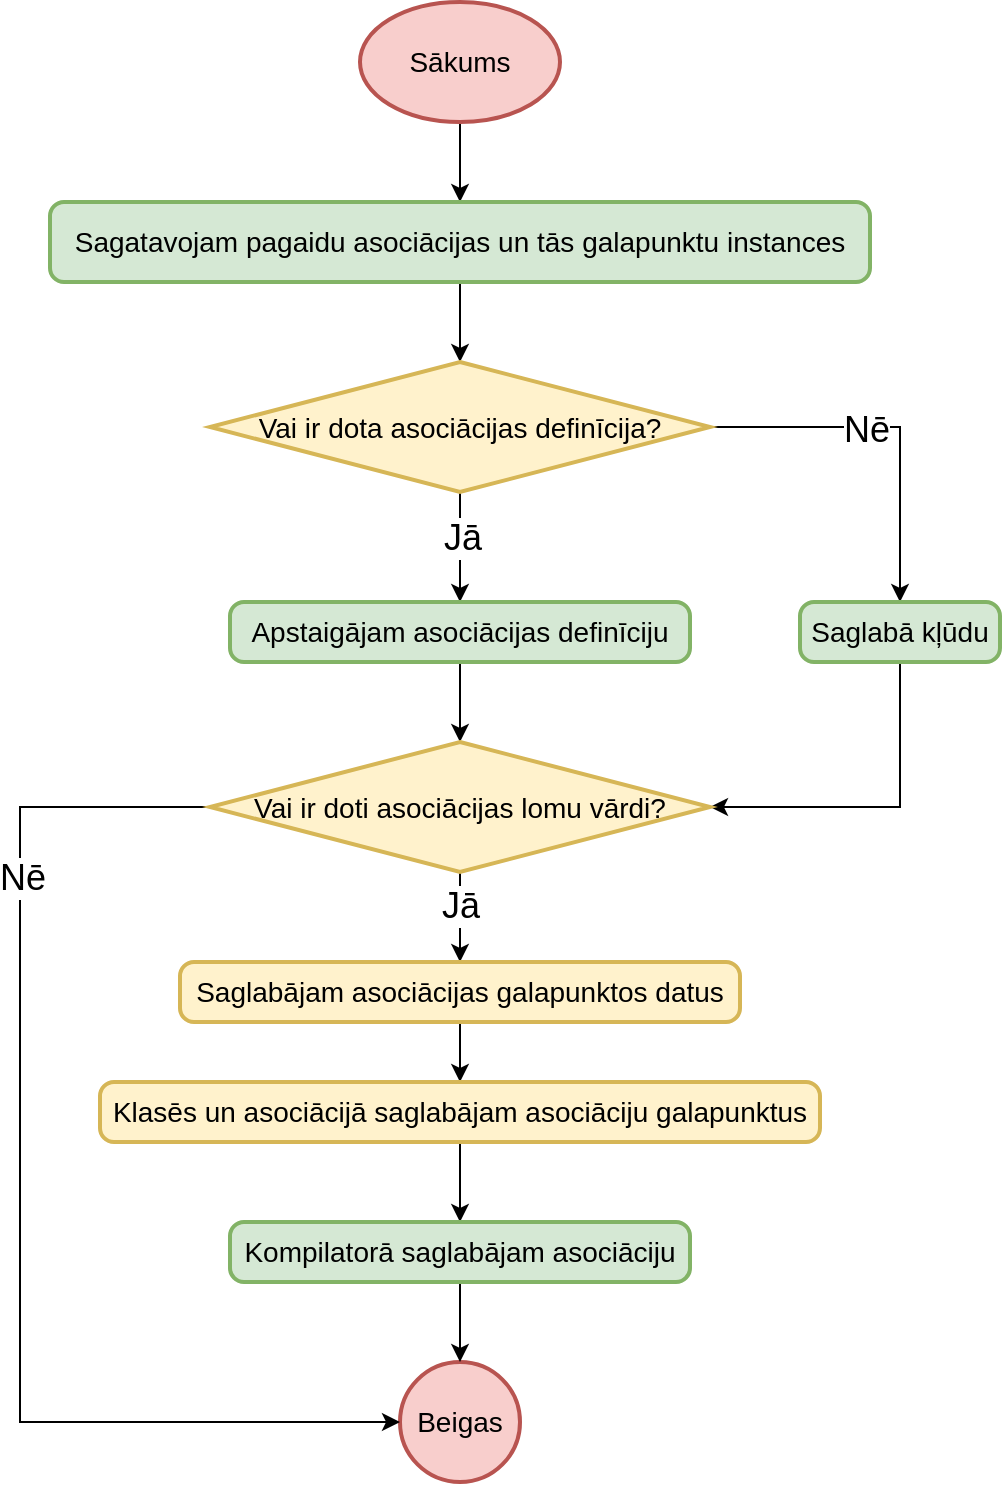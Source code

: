 <mxfile version="15.8.7" type="device" pages="5"><diagram id="T3AM92DZp9Nx9xLzcbVp" name="Kompilēt asociāciju"><mxGraphModel dx="-1878" dy="865" grid="1" gridSize="10" guides="1" tooltips="1" connect="1" arrows="1" fold="1" page="1" pageScale="1" pageWidth="1100" pageHeight="850" math="0" shadow="0"><root><mxCell id="jJ4S8eRLgExZ-MhqU4rL-0"/><mxCell id="jJ4S8eRLgExZ-MhqU4rL-1" parent="jJ4S8eRLgExZ-MhqU4rL-0"/><mxCell id="gx3OacqQjCRSN9YlOjex-6" value="Beigas" style="strokeWidth=2;html=1;shape=mxgraph.flowchart.start_2;whiteSpace=wrap;fontSize=14;fillColor=#f8cecc;strokeColor=#b85450;" parent="jJ4S8eRLgExZ-MhqU4rL-1" vertex="1"><mxGeometry x="3690" y="710" width="60" height="60" as="geometry"/></mxCell><mxCell id="SGuE1AeGLAa7vTvAiI6H-2" style="edgeStyle=orthogonalEdgeStyle;rounded=0;orthogonalLoop=1;jettySize=auto;html=1;entryX=0.5;entryY=0;entryDx=0;entryDy=0;" edge="1" parent="jJ4S8eRLgExZ-MhqU4rL-1" source="SGuE1AeGLAa7vTvAiI6H-0" target="SGuE1AeGLAa7vTvAiI6H-1"><mxGeometry relative="1" as="geometry"/></mxCell><mxCell id="SGuE1AeGLAa7vTvAiI6H-0" value="Sākums" style="strokeWidth=2;html=1;shape=mxgraph.flowchart.start_1;whiteSpace=wrap;fontSize=14;fillColor=#f8cecc;strokeColor=#b85450;" vertex="1" parent="jJ4S8eRLgExZ-MhqU4rL-1"><mxGeometry x="3670" y="30" width="100" height="60" as="geometry"/></mxCell><mxCell id="o8ChSsTLJ4DN06pvcU9C-1" style="edgeStyle=orthogonalEdgeStyle;rounded=0;orthogonalLoop=1;jettySize=auto;html=1;" edge="1" parent="jJ4S8eRLgExZ-MhqU4rL-1" source="SGuE1AeGLAa7vTvAiI6H-1" target="o8ChSsTLJ4DN06pvcU9C-0"><mxGeometry relative="1" as="geometry"/></mxCell><mxCell id="SGuE1AeGLAa7vTvAiI6H-1" value="Sagatavojam pagaidu asociācijas un tās galapunktu instances" style="rounded=1;whiteSpace=wrap;html=1;absoluteArcSize=1;arcSize=14;strokeWidth=2;fontSize=14;fillColor=#d5e8d4;strokeColor=#82b366;" vertex="1" parent="jJ4S8eRLgExZ-MhqU4rL-1"><mxGeometry x="3515" y="130" width="410" height="40" as="geometry"/></mxCell><mxCell id="o8ChSsTLJ4DN06pvcU9C-3" style="edgeStyle=orthogonalEdgeStyle;rounded=0;orthogonalLoop=1;jettySize=auto;html=1;entryX=0.5;entryY=0;entryDx=0;entryDy=0;" edge="1" parent="jJ4S8eRLgExZ-MhqU4rL-1" source="o8ChSsTLJ4DN06pvcU9C-0" target="o8ChSsTLJ4DN06pvcU9C-2"><mxGeometry relative="1" as="geometry"/></mxCell><mxCell id="o8ChSsTLJ4DN06pvcU9C-4" value="&lt;font style=&quot;font-size: 18px&quot;&gt;Jā&lt;/font&gt;" style="edgeLabel;html=1;align=center;verticalAlign=middle;resizable=0;points=[];" vertex="1" connectable="0" parent="o8ChSsTLJ4DN06pvcU9C-3"><mxGeometry x="-0.156" y="1" relative="1" as="geometry"><mxPoint as="offset"/></mxGeometry></mxCell><mxCell id="o8ChSsTLJ4DN06pvcU9C-6" style="edgeStyle=orthogonalEdgeStyle;rounded=0;orthogonalLoop=1;jettySize=auto;html=1;entryX=0.5;entryY=0;entryDx=0;entryDy=0;fontSize=18;" edge="1" parent="jJ4S8eRLgExZ-MhqU4rL-1" source="o8ChSsTLJ4DN06pvcU9C-0" target="o8ChSsTLJ4DN06pvcU9C-5"><mxGeometry relative="1" as="geometry"/></mxCell><mxCell id="o8ChSsTLJ4DN06pvcU9C-7" value="Nē" style="edgeLabel;html=1;align=center;verticalAlign=middle;resizable=0;points=[];fontSize=18;" vertex="1" connectable="0" parent="o8ChSsTLJ4DN06pvcU9C-6"><mxGeometry x="-0.151" y="-1" relative="1" as="geometry"><mxPoint as="offset"/></mxGeometry></mxCell><mxCell id="o8ChSsTLJ4DN06pvcU9C-0" value="Vai ir dota asociācijas definīcija?" style="strokeWidth=2;html=1;shape=mxgraph.flowchart.decision;whiteSpace=wrap;fontSize=14;fillColor=#fff2cc;strokeColor=#d6b656;" vertex="1" parent="jJ4S8eRLgExZ-MhqU4rL-1"><mxGeometry x="3595" y="210" width="250" height="65" as="geometry"/></mxCell><mxCell id="o8ChSsTLJ4DN06pvcU9C-9" style="edgeStyle=orthogonalEdgeStyle;rounded=0;orthogonalLoop=1;jettySize=auto;html=1;fontSize=18;" edge="1" parent="jJ4S8eRLgExZ-MhqU4rL-1" source="o8ChSsTLJ4DN06pvcU9C-2" target="o8ChSsTLJ4DN06pvcU9C-8"><mxGeometry relative="1" as="geometry"/></mxCell><mxCell id="o8ChSsTLJ4DN06pvcU9C-2" value="Apstaigājam asociācijas definīciju" style="rounded=1;whiteSpace=wrap;html=1;absoluteArcSize=1;arcSize=14;strokeWidth=2;fontSize=14;fillColor=#d5e8d4;strokeColor=#82b366;" vertex="1" parent="jJ4S8eRLgExZ-MhqU4rL-1"><mxGeometry x="3605" y="330" width="230" height="30" as="geometry"/></mxCell><mxCell id="o8ChSsTLJ4DN06pvcU9C-10" style="edgeStyle=orthogonalEdgeStyle;rounded=0;orthogonalLoop=1;jettySize=auto;html=1;entryX=1;entryY=0.5;entryDx=0;entryDy=0;entryPerimeter=0;fontSize=18;exitX=0.5;exitY=1;exitDx=0;exitDy=0;" edge="1" parent="jJ4S8eRLgExZ-MhqU4rL-1" source="o8ChSsTLJ4DN06pvcU9C-5" target="o8ChSsTLJ4DN06pvcU9C-8"><mxGeometry relative="1" as="geometry"/></mxCell><mxCell id="o8ChSsTLJ4DN06pvcU9C-5" value="Saglabā kļūdu" style="rounded=1;whiteSpace=wrap;html=1;absoluteArcSize=1;arcSize=14;strokeWidth=2;fontSize=14;fillColor=#d5e8d4;strokeColor=#82b366;" vertex="1" parent="jJ4S8eRLgExZ-MhqU4rL-1"><mxGeometry x="3890" y="330" width="100" height="30" as="geometry"/></mxCell><mxCell id="o8ChSsTLJ4DN06pvcU9C-12" style="edgeStyle=orthogonalEdgeStyle;rounded=0;orthogonalLoop=1;jettySize=auto;html=1;fontSize=18;entryX=0.5;entryY=0;entryDx=0;entryDy=0;" edge="1" parent="jJ4S8eRLgExZ-MhqU4rL-1" source="o8ChSsTLJ4DN06pvcU9C-8" target="o8ChSsTLJ4DN06pvcU9C-11"><mxGeometry relative="1" as="geometry"><mxPoint x="3720" y="520" as="targetPoint"/></mxGeometry></mxCell><mxCell id="o8ChSsTLJ4DN06pvcU9C-17" value="Jā" style="edgeLabel;html=1;align=center;verticalAlign=middle;resizable=0;points=[];fontSize=18;" vertex="1" connectable="0" parent="o8ChSsTLJ4DN06pvcU9C-12"><mxGeometry x="-0.247" relative="1" as="geometry"><mxPoint as="offset"/></mxGeometry></mxCell><mxCell id="o8ChSsTLJ4DN06pvcU9C-21" style="edgeStyle=orthogonalEdgeStyle;rounded=0;orthogonalLoop=1;jettySize=auto;html=1;entryX=0;entryY=0.5;entryDx=0;entryDy=0;entryPerimeter=0;fontSize=18;" edge="1" parent="jJ4S8eRLgExZ-MhqU4rL-1" source="o8ChSsTLJ4DN06pvcU9C-8" target="gx3OacqQjCRSN9YlOjex-6"><mxGeometry relative="1" as="geometry"><Array as="points"><mxPoint x="3500" y="433"/><mxPoint x="3500" y="740"/></Array></mxGeometry></mxCell><mxCell id="o8ChSsTLJ4DN06pvcU9C-22" value="Nē" style="edgeLabel;html=1;align=center;verticalAlign=middle;resizable=0;points=[];fontSize=18;" vertex="1" connectable="0" parent="o8ChSsTLJ4DN06pvcU9C-21"><mxGeometry x="-0.563" y="1" relative="1" as="geometry"><mxPoint y="1" as="offset"/></mxGeometry></mxCell><mxCell id="o8ChSsTLJ4DN06pvcU9C-8" value="Vai ir doti asociācijas lomu vārdi?" style="strokeWidth=2;html=1;shape=mxgraph.flowchart.decision;whiteSpace=wrap;fontSize=14;fillColor=#fff2cc;strokeColor=#d6b656;" vertex="1" parent="jJ4S8eRLgExZ-MhqU4rL-1"><mxGeometry x="3595" y="400" width="250" height="65" as="geometry"/></mxCell><mxCell id="o8ChSsTLJ4DN06pvcU9C-16" style="edgeStyle=orthogonalEdgeStyle;rounded=0;orthogonalLoop=1;jettySize=auto;html=1;fontSize=18;" edge="1" parent="jJ4S8eRLgExZ-MhqU4rL-1" source="o8ChSsTLJ4DN06pvcU9C-11" target="o8ChSsTLJ4DN06pvcU9C-13"><mxGeometry relative="1" as="geometry"/></mxCell><mxCell id="o8ChSsTLJ4DN06pvcU9C-11" value="Saglabājam asociācijas galapunktos datus" style="rounded=1;whiteSpace=wrap;html=1;absoluteArcSize=1;arcSize=14;strokeWidth=2;fontSize=14;fillColor=#fff2cc;strokeColor=#d6b656;" vertex="1" parent="jJ4S8eRLgExZ-MhqU4rL-1"><mxGeometry x="3580" y="510" width="280" height="30" as="geometry"/></mxCell><mxCell id="o8ChSsTLJ4DN06pvcU9C-19" style="edgeStyle=orthogonalEdgeStyle;rounded=0;orthogonalLoop=1;jettySize=auto;html=1;entryX=0.5;entryY=0;entryDx=0;entryDy=0;fontSize=18;" edge="1" parent="jJ4S8eRLgExZ-MhqU4rL-1" source="o8ChSsTLJ4DN06pvcU9C-13" target="o8ChSsTLJ4DN06pvcU9C-18"><mxGeometry relative="1" as="geometry"/></mxCell><mxCell id="o8ChSsTLJ4DN06pvcU9C-13" value="Klasēs un asociācijā saglabājam asociāciju galapunktus" style="rounded=1;whiteSpace=wrap;html=1;absoluteArcSize=1;arcSize=14;strokeWidth=2;fontSize=14;fillColor=#fff2cc;strokeColor=#d6b656;" vertex="1" parent="jJ4S8eRLgExZ-MhqU4rL-1"><mxGeometry x="3540" y="570" width="360" height="30" as="geometry"/></mxCell><mxCell id="o8ChSsTLJ4DN06pvcU9C-20" style="edgeStyle=orthogonalEdgeStyle;rounded=0;orthogonalLoop=1;jettySize=auto;html=1;fontSize=18;" edge="1" parent="jJ4S8eRLgExZ-MhqU4rL-1" source="o8ChSsTLJ4DN06pvcU9C-18" target="gx3OacqQjCRSN9YlOjex-6"><mxGeometry relative="1" as="geometry"/></mxCell><mxCell id="o8ChSsTLJ4DN06pvcU9C-18" value="Kompilatorā saglabājam asociāciju" style="rounded=1;whiteSpace=wrap;html=1;absoluteArcSize=1;arcSize=14;strokeWidth=2;fontSize=14;fillColor=#d5e8d4;strokeColor=#82b366;" vertex="1" parent="jJ4S8eRLgExZ-MhqU4rL-1"><mxGeometry x="3605" y="640" width="230" height="30" as="geometry"/></mxCell></root></mxGraphModel></diagram><diagram id="njW5O7dGDz3l3ew6Q2FW" name="Kompilēt asociācijas definīciju"><mxGraphModel dx="-1878" dy="865" grid="1" gridSize="10" guides="1" tooltips="1" connect="1" arrows="1" fold="1" page="1" pageScale="1" pageWidth="1100" pageHeight="850" math="0" shadow="0"><root><mxCell id="LCpSRmkgqCaX4yIM7jmt-0"/><mxCell id="LCpSRmkgqCaX4yIM7jmt-1" parent="LCpSRmkgqCaX4yIM7jmt-0"/><mxCell id="CMXXqmUKUQSstfFm5k6k-0" style="edgeStyle=orthogonalEdgeStyle;rounded=0;orthogonalLoop=1;jettySize=auto;html=1;" parent="LCpSRmkgqCaX4yIM7jmt-1" source="CMXXqmUKUQSstfFm5k6k-1" target="tto5eaXnv5NY1pT9whWX-0" edge="1"><mxGeometry relative="1" as="geometry"><mxPoint x="3475.01" y="114.5" as="targetPoint"/></mxGeometry></mxCell><mxCell id="CMXXqmUKUQSstfFm5k6k-1" value="Sākums" style="strokeWidth=2;html=1;shape=mxgraph.flowchart.start_1;whiteSpace=wrap;fontSize=14;fillColor=#f8cecc;strokeColor=#b85450;" parent="LCpSRmkgqCaX4yIM7jmt-1" vertex="1"><mxGeometry x="3425.62" y="24.5" width="100" height="60" as="geometry"/></mxCell><mxCell id="4nEmJREo8lpSp2tlLhdD-1" style="edgeStyle=orthogonalEdgeStyle;rounded=0;orthogonalLoop=1;jettySize=auto;html=1;fontSize=18;" parent="LCpSRmkgqCaX4yIM7jmt-1" source="4nEmJREo8lpSp2tlLhdD-4" target="4nEmJREo8lpSp2tlLhdD-6" edge="1"><mxGeometry relative="1" as="geometry"><mxPoint x="3475.01" y="304.5" as="targetPoint"/></mxGeometry></mxCell><mxCell id="4nEmJREo8lpSp2tlLhdD-2" style="edgeStyle=orthogonalEdgeStyle;rounded=0;orthogonalLoop=1;jettySize=auto;html=1;fontSize=18;" parent="LCpSRmkgqCaX4yIM7jmt-1" source="4nEmJREo8lpSp2tlLhdD-4" target="4nEmJREo8lpSp2tlLhdD-9" edge="1"><mxGeometry relative="1" as="geometry"><Array as="points"><mxPoint x="3664" y="217"/></Array></mxGeometry></mxCell><mxCell id="4nEmJREo8lpSp2tlLhdD-3" value="Nē" style="edgeLabel;html=1;align=center;verticalAlign=middle;resizable=0;points=[];fontSize=18;" parent="4nEmJREo8lpSp2tlLhdD-2" vertex="1" connectable="0"><mxGeometry x="-0.026" y="-1" relative="1" as="geometry"><mxPoint as="offset"/></mxGeometry></mxCell><mxCell id="4nEmJREo8lpSp2tlLhdD-4" value="Vai ir definēta kompozīcijas esamība?" style="strokeWidth=2;html=1;shape=mxgraph.flowchart.decision;whiteSpace=wrap;fontSize=14;fillColor=#fff2cc;strokeColor=#d6b656;" parent="LCpSRmkgqCaX4yIM7jmt-1" vertex="1"><mxGeometry x="3350" y="184.5" width="250" height="65" as="geometry"/></mxCell><mxCell id="4nEmJREo8lpSp2tlLhdD-5" style="edgeStyle=orthogonalEdgeStyle;rounded=0;orthogonalLoop=1;jettySize=auto;html=1;entryX=0.5;entryY=0;entryDx=0;entryDy=0;fontSize=18;" parent="LCpSRmkgqCaX4yIM7jmt-1" source="4nEmJREo8lpSp2tlLhdD-6" target="tto5eaXnv5NY1pT9whWX-2" edge="1"><mxGeometry relative="1" as="geometry"><Array as="points"/><mxPoint x="3474.49" y="367.5" as="targetPoint"/></mxGeometry></mxCell><mxCell id="4nEmJREo8lpSp2tlLhdD-6" value="Fiksē kompozīcijas esamību" style="rounded=1;whiteSpace=wrap;html=1;absoluteArcSize=1;arcSize=14;strokeWidth=2;fontSize=14;fillColor=#d5e8d4;strokeColor=#82b366;" parent="LCpSRmkgqCaX4yIM7jmt-1" vertex="1"><mxGeometry x="3384.63" y="294.5" width="179.73" height="30" as="geometry"/></mxCell><mxCell id="4nEmJREo8lpSp2tlLhdD-7" value="Jā" style="edgeLabel;html=1;align=center;verticalAlign=middle;resizable=0;points=[];fontSize=18;" parent="LCpSRmkgqCaX4yIM7jmt-1" vertex="1" connectable="0"><mxGeometry x="3475.005" y="268.496" as="geometry"/></mxCell><mxCell id="4nEmJREo8lpSp2tlLhdD-8" style="edgeStyle=orthogonalEdgeStyle;rounded=0;orthogonalLoop=1;jettySize=auto;html=1;fontSize=18;entryX=0.5;entryY=0;entryDx=0;entryDy=0;exitX=0.5;exitY=1;exitDx=0;exitDy=0;" parent="LCpSRmkgqCaX4yIM7jmt-1" source="4nEmJREo8lpSp2tlLhdD-9" target="tto5eaXnv5NY1pT9whWX-2" edge="1"><mxGeometry relative="1" as="geometry"><mxPoint x="3474.49" y="367.5" as="targetPoint"/><mxPoint x="3741.5" y="314.5" as="sourcePoint"/><Array as="points"><mxPoint x="3664" y="345"/><mxPoint x="3474" y="345"/></Array></mxGeometry></mxCell><mxCell id="4nEmJREo8lpSp2tlLhdD-9" value="Saglabā kļūdu" style="rounded=1;whiteSpace=wrap;html=1;absoluteArcSize=1;arcSize=14;strokeWidth=2;fontSize=14;fillColor=#d5e8d4;strokeColor=#82b366;" parent="LCpSRmkgqCaX4yIM7jmt-1" vertex="1"><mxGeometry x="3584.12" y="257.5" width="159.74" height="30" as="geometry"/></mxCell><mxCell id="oMA_z2kdHx1OLmDIDAmN-5" style="edgeStyle=orthogonalEdgeStyle;rounded=0;orthogonalLoop=1;jettySize=auto;html=1;entryX=0.5;entryY=0;entryDx=0;entryDy=0;entryPerimeter=0;exitX=0.5;exitY=1;exitDx=0;exitDy=0;" parent="LCpSRmkgqCaX4yIM7jmt-1" source="tto5eaXnv5NY1pT9whWX-0" target="4nEmJREo8lpSp2tlLhdD-4" edge="1"><mxGeometry relative="1" as="geometry"><mxPoint x="3474.5" y="164.5" as="sourcePoint"/></mxGeometry></mxCell><mxCell id="tto5eaXnv5NY1pT9whWX-0" value="Pārbauda asociācijas avotu" style="rounded=1;whiteSpace=wrap;html=1;absoluteArcSize=1;arcSize=14;strokeWidth=2;fontSize=14;fillColor=#bac8d3;strokeColor=#23445d;" vertex="1" parent="LCpSRmkgqCaX4yIM7jmt-1"><mxGeometry x="3373.25" y="124.5" width="204.74" height="30" as="geometry"/></mxCell><mxCell id="tto5eaXnv5NY1pT9whWX-8" style="edgeStyle=orthogonalEdgeStyle;rounded=0;orthogonalLoop=1;jettySize=auto;html=1;entryX=0.5;entryY=0;entryDx=0;entryDy=0;fontSize=18;" edge="1" parent="LCpSRmkgqCaX4yIM7jmt-1" source="tto5eaXnv5NY1pT9whWX-2" target="tto5eaXnv5NY1pT9whWX-4"><mxGeometry relative="1" as="geometry"/></mxCell><mxCell id="tto5eaXnv5NY1pT9whWX-2" value="Pārbauda asociācijas mērķi" style="rounded=1;whiteSpace=wrap;html=1;absoluteArcSize=1;arcSize=14;strokeWidth=2;fontSize=14;fillColor=#bac8d3;strokeColor=#23445d;" vertex="1" parent="LCpSRmkgqCaX4yIM7jmt-1"><mxGeometry x="3372.03" y="374.5" width="204.74" height="30" as="geometry"/></mxCell><mxCell id="tto5eaXnv5NY1pT9whWX-3" style="edgeStyle=orthogonalEdgeStyle;rounded=0;orthogonalLoop=1;jettySize=auto;html=1;entryX=0.5;entryY=0;entryDx=0;entryDy=0;" edge="1" parent="LCpSRmkgqCaX4yIM7jmt-1" source="tto5eaXnv5NY1pT9whWX-4" target="tto5eaXnv5NY1pT9whWX-6"><mxGeometry relative="1" as="geometry"><mxPoint x="3474.12" y="507.5" as="targetPoint"/></mxGeometry></mxCell><mxCell id="tto5eaXnv5NY1pT9whWX-4" value="Apstaigājam asociācijas klases" style="rounded=1;whiteSpace=wrap;html=1;absoluteArcSize=1;arcSize=14;strokeWidth=2;fontSize=14;fillColor=#d5e8d4;strokeColor=#82b366;" vertex="1" parent="LCpSRmkgqCaX4yIM7jmt-1"><mxGeometry x="3364.12" y="437.5" width="220" height="30" as="geometry"/></mxCell><mxCell id="tto5eaXnv5NY1pT9whWX-5" style="edgeStyle=orthogonalEdgeStyle;rounded=0;orthogonalLoop=1;jettySize=auto;html=1;fontSize=18;entryX=0.5;entryY=0;entryDx=0;entryDy=0;entryPerimeter=0;" edge="1" parent="LCpSRmkgqCaX4yIM7jmt-1" source="tto5eaXnv5NY1pT9whWX-6" target="tto5eaXnv5NY1pT9whWX-7"><mxGeometry relative="1" as="geometry"><mxPoint x="3474.12" y="570.5" as="targetPoint"/></mxGeometry></mxCell><mxCell id="tto5eaXnv5NY1pT9whWX-6" value="Apstaigājam asociācijas lomu vārdus" style="rounded=1;whiteSpace=wrap;html=1;absoluteArcSize=1;arcSize=14;strokeWidth=2;fontSize=14;fillColor=#d5e8d4;strokeColor=#82b366;" vertex="1" parent="LCpSRmkgqCaX4yIM7jmt-1"><mxGeometry x="3353.62" y="500.5" width="240" height="30" as="geometry"/></mxCell><mxCell id="tto5eaXnv5NY1pT9whWX-7" value="Beigas" style="strokeWidth=2;html=1;shape=mxgraph.flowchart.start_2;whiteSpace=wrap;fontSize=14;fillColor=#f8cecc;strokeColor=#b85450;" vertex="1" parent="LCpSRmkgqCaX4yIM7jmt-1"><mxGeometry x="3443.73" y="561.5" width="60" height="60" as="geometry"/></mxCell><mxCell id="l4SHgOObc8xuh8ncXCD0-0" style="edgeStyle=orthogonalEdgeStyle;rounded=0;orthogonalLoop=1;jettySize=auto;html=1;fontSize=18;" edge="1" parent="LCpSRmkgqCaX4yIM7jmt-1" source="l4SHgOObc8xuh8ncXCD0-4" target="l4SHgOObc8xuh8ncXCD0-10"><mxGeometry relative="1" as="geometry"><mxPoint x="3935.49" y="220" as="targetPoint"/></mxGeometry></mxCell><mxCell id="l4SHgOObc8xuh8ncXCD0-1" value="Jā" style="edgeLabel;html=1;align=center;verticalAlign=middle;resizable=0;points=[];fontSize=18;" vertex="1" connectable="0" parent="l4SHgOObc8xuh8ncXCD0-0"><mxGeometry x="0.244" y="1" relative="1" as="geometry"><mxPoint x="-1" y="-9" as="offset"/></mxGeometry></mxCell><mxCell id="l4SHgOObc8xuh8ncXCD0-2" style="edgeStyle=orthogonalEdgeStyle;rounded=0;orthogonalLoop=1;jettySize=auto;html=1;fontSize=18;exitX=1;exitY=0.5;exitDx=0;exitDy=0;exitPerimeter=0;" edge="1" parent="LCpSRmkgqCaX4yIM7jmt-1" source="l4SHgOObc8xuh8ncXCD0-4" target="l4SHgOObc8xuh8ncXCD0-6"><mxGeometry relative="1" as="geometry"/></mxCell><mxCell id="l4SHgOObc8xuh8ncXCD0-3" value="Nē" style="edgeLabel;html=1;align=center;verticalAlign=middle;resizable=0;points=[];fontSize=18;" vertex="1" connectable="0" parent="l4SHgOObc8xuh8ncXCD0-2"><mxGeometry x="-0.229" relative="1" as="geometry"><mxPoint as="offset"/></mxGeometry></mxCell><mxCell id="l4SHgOObc8xuh8ncXCD0-4" value="Vai ir definēts galapunkts?" style="strokeWidth=2;html=1;shape=mxgraph.flowchart.decision;whiteSpace=wrap;fontSize=14;fillColor=#fff2cc;strokeColor=#d6b656;" vertex="1" parent="LCpSRmkgqCaX4yIM7jmt-1"><mxGeometry x="3810" y="120" width="250" height="65" as="geometry"/></mxCell><mxCell id="l4SHgOObc8xuh8ncXCD0-5" style="edgeStyle=orthogonalEdgeStyle;rounded=0;orthogonalLoop=1;jettySize=auto;html=1;fontSize=18;exitX=0.5;exitY=1;exitDx=0;exitDy=0;entryX=0.5;entryY=0;entryDx=0;entryDy=0;entryPerimeter=0;" edge="1" parent="LCpSRmkgqCaX4yIM7jmt-1" source="l4SHgOObc8xuh8ncXCD0-6" target="l4SHgOObc8xuh8ncXCD0-16"><mxGeometry relative="1" as="geometry"><mxPoint x="3935.5" y="410" as="targetPoint"/><Array as="points"><mxPoint x="4120" y="390"/><mxPoint x="3935" y="390"/></Array></mxGeometry></mxCell><mxCell id="l4SHgOObc8xuh8ncXCD0-6" value="Saglabā kļūdu" style="rounded=1;whiteSpace=wrap;html=1;absoluteArcSize=1;arcSize=14;strokeWidth=2;fontSize=14;fillColor=#d5e8d4;strokeColor=#82b366;" vertex="1" parent="LCpSRmkgqCaX4yIM7jmt-1"><mxGeometry x="4040" y="200" width="159.74" height="30" as="geometry"/></mxCell><mxCell id="l4SHgOObc8xuh8ncXCD0-7" style="edgeStyle=orthogonalEdgeStyle;rounded=0;orthogonalLoop=1;jettySize=auto;html=1;entryX=0.5;entryY=0;entryDx=0;entryDy=0;" edge="1" parent="LCpSRmkgqCaX4yIM7jmt-1" source="l4SHgOObc8xuh8ncXCD0-10" target="l4SHgOObc8xuh8ncXCD0-12"><mxGeometry relative="1" as="geometry"><mxPoint x="3935.5" y="330" as="targetPoint"/></mxGeometry></mxCell><mxCell id="l4SHgOObc8xuh8ncXCD0-8" style="edgeStyle=orthogonalEdgeStyle;rounded=0;orthogonalLoop=1;jettySize=auto;html=1;entryX=0;entryY=0.5;entryDx=0;entryDy=0;entryPerimeter=0;fontSize=18;" edge="1" parent="LCpSRmkgqCaX4yIM7jmt-1" source="l4SHgOObc8xuh8ncXCD0-10" target="l4SHgOObc8xuh8ncXCD0-16"><mxGeometry relative="1" as="geometry"><Array as="points"><mxPoint x="3820" y="263"/><mxPoint x="3820" y="445"/></Array></mxGeometry></mxCell><mxCell id="l4SHgOObc8xuh8ncXCD0-9" value="Jā" style="edgeLabel;html=1;align=center;verticalAlign=middle;resizable=0;points=[];fontSize=18;" vertex="1" connectable="0" parent="l4SHgOObc8xuh8ncXCD0-8"><mxGeometry x="-0.578" y="1" relative="1" as="geometry"><mxPoint as="offset"/></mxGeometry></mxCell><mxCell id="l4SHgOObc8xuh8ncXCD0-10" value="Vai galapunktā ir kols?" style="strokeWidth=2;html=1;shape=mxgraph.flowchart.decision;whiteSpace=wrap;fontSize=14;fillColor=#fff2cc;strokeColor=#d6b656;" vertex="1" parent="LCpSRmkgqCaX4yIM7jmt-1"><mxGeometry x="3856.35" y="230" width="158.52" height="65" as="geometry"/></mxCell><mxCell id="l4SHgOObc8xuh8ncXCD0-11" style="edgeStyle=orthogonalEdgeStyle;rounded=0;orthogonalLoop=1;jettySize=auto;html=1;entryX=0.5;entryY=0;entryDx=0;entryDy=0;entryPerimeter=0;" edge="1" parent="LCpSRmkgqCaX4yIM7jmt-1" source="l4SHgOObc8xuh8ncXCD0-12" target="l4SHgOObc8xuh8ncXCD0-16"><mxGeometry relative="1" as="geometry"><mxPoint x="3935.5" y="410" as="targetPoint"/></mxGeometry></mxCell><mxCell id="l4SHgOObc8xuh8ncXCD0-12" value="Saglabā kļūdu" style="rounded=1;whiteSpace=wrap;html=1;absoluteArcSize=1;arcSize=14;strokeWidth=2;fontSize=14;fillColor=#d5e8d4;strokeColor=#82b366;" vertex="1" parent="LCpSRmkgqCaX4yIM7jmt-1"><mxGeometry x="3855.13" y="340" width="159.74" height="30" as="geometry"/></mxCell><mxCell id="l4SHgOObc8xuh8ncXCD0-13" value="Nē" style="edgeLabel;html=1;align=center;verticalAlign=middle;resizable=0;points=[];fontSize=18;" vertex="1" connectable="0" parent="LCpSRmkgqCaX4yIM7jmt-1"><mxGeometry x="3935" y="313" as="geometry"/></mxCell><mxCell id="l4SHgOObc8xuh8ncXCD0-14" style="edgeStyle=orthogonalEdgeStyle;rounded=0;orthogonalLoop=1;jettySize=auto;html=1;entryX=0.5;entryY=0;entryDx=0;entryDy=0;entryPerimeter=0;fontSize=18;" edge="1" parent="LCpSRmkgqCaX4yIM7jmt-1" source="l4SHgOObc8xuh8ncXCD0-15" target="l4SHgOObc8xuh8ncXCD0-4"><mxGeometry relative="1" as="geometry"/></mxCell><mxCell id="l4SHgOObc8xuh8ncXCD0-15" value="Sākums" style="strokeWidth=2;html=1;shape=mxgraph.flowchart.start_1;whiteSpace=wrap;fontSize=14;fillColor=#f8cecc;strokeColor=#b85450;" vertex="1" parent="LCpSRmkgqCaX4yIM7jmt-1"><mxGeometry x="3885" y="30" width="100" height="60" as="geometry"/></mxCell><mxCell id="l4SHgOObc8xuh8ncXCD0-16" value="Beigas" style="strokeWidth=2;html=1;shape=mxgraph.flowchart.start_2;whiteSpace=wrap;fontSize=14;fillColor=#f8cecc;strokeColor=#b85450;" vertex="1" parent="LCpSRmkgqCaX4yIM7jmt-1"><mxGeometry x="3905" y="415" width="60" height="60" as="geometry"/></mxCell></root></mxGraphModel></diagram><diagram id="zhlK7icdOIEcMdp-X19Q" name="Galapunkta definīcijas pārbaude"><mxGraphModel dx="981" dy="597" grid="1" gridSize="10" guides="1" tooltips="1" connect="1" arrows="1" fold="1" page="1" pageScale="1" pageWidth="1100" pageHeight="850" math="0" shadow="0"><root><mxCell id="ZswlY_UWnZXcHYrZhlXw-0"/><mxCell id="ZswlY_UWnZXcHYrZhlXw-1" parent="ZswlY_UWnZXcHYrZhlXw-0"/></root></mxGraphModel></diagram><diagram id="c0xBQJFhZ2i2DqbD1XUt" name="Asociācijas klases apstaigāšana"><mxGraphModel dx="-2362" dy="649" grid="1" gridSize="10" guides="1" tooltips="1" connect="1" arrows="1" fold="1" page="1" pageScale="1" pageWidth="850" pageHeight="1100" math="0" shadow="0"><root><mxCell id="bTnlPlCsweCmE147BtGo-0"/><mxCell id="bTnlPlCsweCmE147BtGo-1" parent="bTnlPlCsweCmE147BtGo-0"/><mxCell id="uWD6r74iJs3HNpTXB69H-3" style="edgeStyle=orthogonalEdgeStyle;rounded=0;orthogonalLoop=1;jettySize=auto;html=1;" parent="bTnlPlCsweCmE147BtGo-1" source="uWD6r74iJs3HNpTXB69H-0" target="uWD6r74iJs3HNpTXB69H-1" edge="1"><mxGeometry relative="1" as="geometry"/></mxCell><mxCell id="uWD6r74iJs3HNpTXB69H-0" value="Sākums" style="strokeWidth=2;html=1;shape=mxgraph.flowchart.start_1;whiteSpace=wrap;fontSize=14;fillColor=#f8cecc;strokeColor=#b85450;" parent="bTnlPlCsweCmE147BtGo-1" vertex="1"><mxGeometry x="3430" y="640" width="100" height="60" as="geometry"/></mxCell><mxCell id="uWD6r74iJs3HNpTXB69H-4" value="" style="edgeStyle=orthogonalEdgeStyle;rounded=0;orthogonalLoop=1;jettySize=auto;html=1;" parent="bTnlPlCsweCmE147BtGo-1" source="uWD6r74iJs3HNpTXB69H-1" target="uWD6r74iJs3HNpTXB69H-2" edge="1"><mxGeometry relative="1" as="geometry"/></mxCell><mxCell id="uWD6r74iJs3HNpTXB69H-1" value="Apstaigājam rezervēto vārdu sarakstu" style="rounded=1;whiteSpace=wrap;html=1;absoluteArcSize=1;arcSize=14;strokeWidth=2;fontSize=14;fillColor=#dae8fc;strokeColor=#6c8ebf;" parent="bTnlPlCsweCmE147BtGo-1" vertex="1"><mxGeometry x="3560" y="630" width="91.49" height="80" as="geometry"/></mxCell><mxCell id="uWD6r74iJs3HNpTXB69H-7" style="edgeStyle=orthogonalEdgeStyle;rounded=0;orthogonalLoop=1;jettySize=auto;html=1;" parent="bTnlPlCsweCmE147BtGo-1" source="uWD6r74iJs3HNpTXB69H-2" target="uWD6r74iJs3HNpTXB69H-5" edge="1"><mxGeometry relative="1" as="geometry"/></mxCell><mxCell id="uWD6r74iJs3HNpTXB69H-2" value="Apstaigājam klašu sarakstu" style="rounded=1;whiteSpace=wrap;html=1;absoluteArcSize=1;arcSize=14;strokeWidth=2;fontSize=14;fillColor=#e1d5e7;strokeColor=#9673a6;" parent="bTnlPlCsweCmE147BtGo-1" vertex="1"><mxGeometry x="3690" y="635" width="86.5" height="70" as="geometry"/></mxCell><mxCell id="uWD6r74iJs3HNpTXB69H-8" style="edgeStyle=orthogonalEdgeStyle;rounded=0;orthogonalLoop=1;jettySize=auto;html=1;entryX=0;entryY=0.5;entryDx=0;entryDy=0;" parent="bTnlPlCsweCmE147BtGo-1" source="uWD6r74iJs3HNpTXB69H-5" target="uWD6r74iJs3HNpTXB69H-6" edge="1"><mxGeometry relative="1" as="geometry"/></mxCell><mxCell id="uWD6r74iJs3HNpTXB69H-9" value="&lt;font style=&quot;font-size: 18px&quot;&gt;Jā&lt;/font&gt;" style="edgeLabel;html=1;align=center;verticalAlign=middle;resizable=0;points=[];" parent="uWD6r74iJs3HNpTXB69H-8" vertex="1" connectable="0"><mxGeometry x="-0.228" y="-1" relative="1" as="geometry"><mxPoint as="offset"/></mxGeometry></mxCell><mxCell id="uWD6r74iJs3HNpTXB69H-13" style="edgeStyle=orthogonalEdgeStyle;rounded=0;orthogonalLoop=1;jettySize=auto;html=1;entryX=0;entryY=0.5;entryDx=0;entryDy=0;fontSize=18;exitX=0.5;exitY=1;exitDx=0;exitDy=0;exitPerimeter=0;" parent="bTnlPlCsweCmE147BtGo-1" source="uWD6r74iJs3HNpTXB69H-5" target="uWD6r74iJs3HNpTXB69H-12" edge="1"><mxGeometry relative="1" as="geometry"/></mxCell><mxCell id="uWD6r74iJs3HNpTXB69H-15" value="Nē" style="edgeLabel;html=1;align=center;verticalAlign=middle;resizable=0;points=[];fontSize=18;" parent="uWD6r74iJs3HNpTXB69H-13" vertex="1" connectable="0"><mxGeometry x="-0.187" y="2" relative="1" as="geometry"><mxPoint as="offset"/></mxGeometry></mxCell><mxCell id="uWD6r74iJs3HNpTXB69H-5" value="Vai atrasta klase ar padoto vārdu?" style="strokeWidth=2;html=1;shape=mxgraph.flowchart.decision;whiteSpace=wrap;fontSize=14;fillColor=#fff2cc;strokeColor=#d6b656;" parent="bTnlPlCsweCmE147BtGo-1" vertex="1"><mxGeometry x="3825" y="620" width="103.3" height="100" as="geometry"/></mxCell><mxCell id="uWD6r74iJs3HNpTXB69H-11" style="edgeStyle=orthogonalEdgeStyle;rounded=0;orthogonalLoop=1;jettySize=auto;html=1;fontSize=18;" parent="bTnlPlCsweCmE147BtGo-1" source="uWD6r74iJs3HNpTXB69H-6" target="uWD6r74iJs3HNpTXB69H-10" edge="1"><mxGeometry relative="1" as="geometry"/></mxCell><mxCell id="uWD6r74iJs3HNpTXB69H-6" value="Asociācijas galapunktā saglabajam klases vārdu" style="rounded=1;whiteSpace=wrap;html=1;absoluteArcSize=1;arcSize=14;strokeWidth=2;fontSize=14;fillColor=#d5e8d4;strokeColor=#82b366;" parent="bTnlPlCsweCmE147BtGo-1" vertex="1"><mxGeometry x="3989.75" y="633.75" width="100" height="72.5" as="geometry"/></mxCell><mxCell id="uWD6r74iJs3HNpTXB69H-10" value="Beigas" style="strokeWidth=2;html=1;shape=mxgraph.flowchart.start_2;whiteSpace=wrap;fontSize=14;fillColor=#f8cecc;strokeColor=#b85450;" parent="bTnlPlCsweCmE147BtGo-1" vertex="1"><mxGeometry x="4140" y="640" width="60" height="60" as="geometry"/></mxCell><mxCell id="uWD6r74iJs3HNpTXB69H-14" style="edgeStyle=orthogonalEdgeStyle;rounded=0;orthogonalLoop=1;jettySize=auto;html=1;entryX=0.5;entryY=1;entryDx=0;entryDy=0;entryPerimeter=0;fontSize=18;" parent="bTnlPlCsweCmE147BtGo-1" source="uWD6r74iJs3HNpTXB69H-12" target="uWD6r74iJs3HNpTXB69H-10" edge="1"><mxGeometry relative="1" as="geometry"/></mxCell><mxCell id="uWD6r74iJs3HNpTXB69H-12" value="Saglabā kļūdu" style="rounded=1;whiteSpace=wrap;html=1;absoluteArcSize=1;arcSize=14;strokeWidth=2;fontSize=14;fillColor=#d5e8d4;strokeColor=#82b366;" parent="bTnlPlCsweCmE147BtGo-1" vertex="1"><mxGeometry x="4004.75" y="750" width="70" height="50" as="geometry"/></mxCell></root></mxGraphModel></diagram><diagram id="WJC3MKH4dGJo4I9QUIq_" name="Lomas vārda pārbaude"><mxGraphModel dx="-1978" dy="865" grid="1" gridSize="10" guides="1" tooltips="1" connect="1" arrows="1" fold="1" page="1" pageScale="1" pageWidth="850" pageHeight="1100" math="0" shadow="0"><root><mxCell id="_vfMOuIlNQZH_7gxRIUR-0"/><mxCell id="_vfMOuIlNQZH_7gxRIUR-1" parent="_vfMOuIlNQZH_7gxRIUR-0"/><mxCell id="t2xf_rhkZoOLBnunPodF-0" style="edgeStyle=orthogonalEdgeStyle;rounded=0;orthogonalLoop=1;jettySize=auto;html=1;" parent="_vfMOuIlNQZH_7gxRIUR-1" source="t2xf_rhkZoOLBnunPodF-1" target="Ec_U0CSQMNkqfxzPmqFy-27" edge="1"><mxGeometry relative="1" as="geometry"><mxPoint x="3742.36" y="160" as="targetPoint"/></mxGeometry></mxCell><mxCell id="t2xf_rhkZoOLBnunPodF-1" value="Sākums" style="strokeWidth=2;html=1;shape=mxgraph.flowchart.start_1;whiteSpace=wrap;fontSize=14;fillColor=#f8cecc;strokeColor=#b85450;" parent="_vfMOuIlNQZH_7gxRIUR-1" vertex="1"><mxGeometry x="3692.36" y="60" width="100" height="60" as="geometry"/></mxCell><mxCell id="Ec_U0CSQMNkqfxzPmqFy-28" style="edgeStyle=orthogonalEdgeStyle;rounded=0;orthogonalLoop=1;jettySize=auto;html=1;entryX=0.5;entryY=0;entryDx=0;entryDy=0;entryPerimeter=0;" parent="_vfMOuIlNQZH_7gxRIUR-1" source="Ec_U0CSQMNkqfxzPmqFy-27" target="Ec_U0CSQMNkqfxzPmqFy-49" edge="1"><mxGeometry relative="1" as="geometry"><mxPoint x="3742.36" y="230" as="targetPoint"/></mxGeometry></mxCell><mxCell id="Ec_U0CSQMNkqfxzPmqFy-27" value="Asociācijas galapunktā saglabājam lomas vārdu" style="rounded=1;whiteSpace=wrap;html=1;absoluteArcSize=1;arcSize=14;strokeWidth=2;fontSize=14;fillColor=#d5e8d4;strokeColor=#82b366;" parent="_vfMOuIlNQZH_7gxRIUR-1" vertex="1"><mxGeometry x="3582.88" y="160" width="318.96" height="30" as="geometry"/></mxCell><mxCell id="Ec_U0CSQMNkqfxzPmqFy-29" style="edgeStyle=orthogonalEdgeStyle;rounded=0;orthogonalLoop=1;jettySize=auto;html=1;entryX=0.5;entryY=0;entryDx=0;entryDy=0;entryPerimeter=0;fontSize=18;exitX=0.5;exitY=1;exitDx=0;exitDy=0;" parent="_vfMOuIlNQZH_7gxRIUR-1" source="Ec_U0CSQMNkqfxzPmqFy-48" target="Ec_U0CSQMNkqfxzPmqFy-30" edge="1"><mxGeometry relative="1" as="geometry"><mxPoint x="3742.36" y="1060" as="targetPoint"/><mxPoint x="3742.45" y="990" as="sourcePoint"/></mxGeometry></mxCell><mxCell id="Ec_U0CSQMNkqfxzPmqFy-30" value="Beigas" style="strokeWidth=2;html=1;shape=mxgraph.flowchart.start_2;whiteSpace=wrap;fontSize=14;fillColor=#f8cecc;strokeColor=#b85450;" parent="_vfMOuIlNQZH_7gxRIUR-1" vertex="1"><mxGeometry x="3712.37" y="960" width="60" height="60" as="geometry"/></mxCell><mxCell id="Ec_U0CSQMNkqfxzPmqFy-31" style="edgeStyle=orthogonalEdgeStyle;rounded=0;orthogonalLoop=1;jettySize=auto;html=1;fontSize=18;" parent="_vfMOuIlNQZH_7gxRIUR-1" source="Ec_U0CSQMNkqfxzPmqFy-32" target="Ec_U0CSQMNkqfxzPmqFy-34" edge="1"><mxGeometry relative="1" as="geometry"/></mxCell><mxCell id="Ec_U0CSQMNkqfxzPmqFy-32" value="Apstaigājam rezervēto vārdu sarakstu" style="rounded=1;whiteSpace=wrap;html=1;absoluteArcSize=1;arcSize=14;strokeWidth=2;fontSize=14;fillColor=#dae8fc;strokeColor=#6c8ebf;" parent="_vfMOuIlNQZH_7gxRIUR-1" vertex="1"><mxGeometry x="3622.37" y="340" width="240" height="30" as="geometry"/></mxCell><mxCell id="Ec_U0CSQMNkqfxzPmqFy-33" style="edgeStyle=orthogonalEdgeStyle;rounded=0;orthogonalLoop=1;jettySize=auto;html=1;entryX=0.5;entryY=0;entryDx=0;entryDy=0;fontSize=18;" parent="_vfMOuIlNQZH_7gxRIUR-1" source="Ec_U0CSQMNkqfxzPmqFy-34" target="Ec_U0CSQMNkqfxzPmqFy-36" edge="1"><mxGeometry relative="1" as="geometry"/></mxCell><mxCell id="Ec_U0CSQMNkqfxzPmqFy-34" value="Apstaigājam klases mainīgo sarakstu" style="rounded=1;whiteSpace=wrap;html=1;absoluteArcSize=1;arcSize=14;strokeWidth=2;fontSize=14;fillColor=#dae8fc;strokeColor=#6c8ebf;" parent="_vfMOuIlNQZH_7gxRIUR-1" vertex="1"><mxGeometry x="3622.36" y="410" width="240" height="30" as="geometry"/></mxCell><mxCell id="Ec_U0CSQMNkqfxzPmqFy-35" style="edgeStyle=orthogonalEdgeStyle;rounded=0;orthogonalLoop=1;jettySize=auto;html=1;entryX=0.5;entryY=0;entryDx=0;entryDy=0;fontSize=18;" parent="_vfMOuIlNQZH_7gxRIUR-1" source="Ec_U0CSQMNkqfxzPmqFy-36" target="Ec_U0CSQMNkqfxzPmqFy-38" edge="1"><mxGeometry relative="1" as="geometry"/></mxCell><mxCell id="Ec_U0CSQMNkqfxzPmqFy-36" value="Apstaigājam klases metožu sarakstu" style="rounded=1;whiteSpace=wrap;html=1;absoluteArcSize=1;arcSize=14;strokeWidth=2;fontSize=14;fillColor=#dae8fc;strokeColor=#6c8ebf;" parent="_vfMOuIlNQZH_7gxRIUR-1" vertex="1"><mxGeometry x="3622.36" y="480" width="240" height="30" as="geometry"/></mxCell><mxCell id="Ec_U0CSQMNkqfxzPmqFy-37" style="edgeStyle=orthogonalEdgeStyle;rounded=0;orthogonalLoop=1;jettySize=auto;html=1;entryX=0.5;entryY=0;entryDx=0;entryDy=0;entryPerimeter=0;fontSize=18;" parent="_vfMOuIlNQZH_7gxRIUR-1" source="Ec_U0CSQMNkqfxzPmqFy-38" target="Ec_U0CSQMNkqfxzPmqFy-43" edge="1"><mxGeometry relative="1" as="geometry"/></mxCell><mxCell id="Ec_U0CSQMNkqfxzPmqFy-38" value="Apstaigājam klases asociāciju galapunktu sarakstu" style="rounded=1;whiteSpace=wrap;html=1;absoluteArcSize=1;arcSize=14;strokeWidth=2;fontSize=14;fillColor=#dae8fc;strokeColor=#6c8ebf;" parent="_vfMOuIlNQZH_7gxRIUR-1" vertex="1"><mxGeometry x="3574.12" y="550" width="336.48" height="30" as="geometry"/></mxCell><mxCell id="Ec_U0CSQMNkqfxzPmqFy-39" style="edgeStyle=orthogonalEdgeStyle;rounded=0;orthogonalLoop=1;jettySize=auto;html=1;entryX=0.5;entryY=0;entryDx=0;entryDy=0;fontSize=18;" parent="_vfMOuIlNQZH_7gxRIUR-1" source="Ec_U0CSQMNkqfxzPmqFy-43" target="Ec_U0CSQMNkqfxzPmqFy-45" edge="1"><mxGeometry relative="1" as="geometry"><mxPoint x="3742.37" y="740" as="targetPoint"/></mxGeometry></mxCell><mxCell id="Ec_U0CSQMNkqfxzPmqFy-40" value="Jā" style="edgeLabel;html=1;align=center;verticalAlign=middle;resizable=0;points=[];fontSize=18;" parent="Ec_U0CSQMNkqfxzPmqFy-39" vertex="1" connectable="0"><mxGeometry x="0.221" relative="1" as="geometry"><mxPoint y="-9" as="offset"/></mxGeometry></mxCell><mxCell id="Ec_U0CSQMNkqfxzPmqFy-41" style="edgeStyle=orthogonalEdgeStyle;rounded=0;orthogonalLoop=1;jettySize=auto;html=1;entryX=1;entryY=0.5;entryDx=0;entryDy=0;entryPerimeter=0;fontSize=18;" parent="_vfMOuIlNQZH_7gxRIUR-1" source="Ec_U0CSQMNkqfxzPmqFy-43" target="Ec_U0CSQMNkqfxzPmqFy-30" edge="1"><mxGeometry relative="1" as="geometry"><Array as="points"><mxPoint x="3958.85" y="653"/><mxPoint x="3958.85" y="990"/></Array></mxGeometry></mxCell><mxCell id="Ec_U0CSQMNkqfxzPmqFy-42" value="Nē" style="edgeLabel;html=1;align=center;verticalAlign=middle;resizable=0;points=[];fontSize=18;" parent="Ec_U0CSQMNkqfxzPmqFy-41" vertex="1" connectable="0"><mxGeometry x="-0.575" y="2" relative="1" as="geometry"><mxPoint as="offset"/></mxGeometry></mxCell><mxCell id="Ec_U0CSQMNkqfxzPmqFy-43" value="Vai klasei ir virsklase?" style="strokeWidth=2;html=1;shape=mxgraph.flowchart.decision;whiteSpace=wrap;fontSize=14;fillColor=#fff2cc;strokeColor=#d6b656;" parent="_vfMOuIlNQZH_7gxRIUR-1" vertex="1"><mxGeometry x="3617.37" y="620" width="250" height="65" as="geometry"/></mxCell><mxCell id="Ec_U0CSQMNkqfxzPmqFy-44" style="edgeStyle=orthogonalEdgeStyle;rounded=0;orthogonalLoop=1;jettySize=auto;html=1;entryX=0.5;entryY=0;entryDx=0;entryDy=0;fontSize=18;" parent="_vfMOuIlNQZH_7gxRIUR-1" source="Ec_U0CSQMNkqfxzPmqFy-45" target="Ec_U0CSQMNkqfxzPmqFy-47" edge="1"><mxGeometry relative="1" as="geometry"/></mxCell><mxCell id="Ec_U0CSQMNkqfxzPmqFy-45" value="Apstaigājam virsklases mainīgo sarakstu" style="rounded=1;whiteSpace=wrap;html=1;absoluteArcSize=1;arcSize=14;strokeWidth=2;fontSize=14;fillColor=#dae8fc;strokeColor=#6c8ebf;" parent="_vfMOuIlNQZH_7gxRIUR-1" vertex="1"><mxGeometry x="3609.13" y="740" width="266.48" height="30" as="geometry"/></mxCell><mxCell id="Ec_U0CSQMNkqfxzPmqFy-46" style="edgeStyle=orthogonalEdgeStyle;rounded=0;orthogonalLoop=1;jettySize=auto;html=1;entryX=0.5;entryY=0;entryDx=0;entryDy=0;fontSize=18;" parent="_vfMOuIlNQZH_7gxRIUR-1" source="Ec_U0CSQMNkqfxzPmqFy-47" target="Ec_U0CSQMNkqfxzPmqFy-48" edge="1"><mxGeometry relative="1" as="geometry"/></mxCell><mxCell id="Ec_U0CSQMNkqfxzPmqFy-47" value="Apstaigājam virsklases metožu sarakstu" style="rounded=1;whiteSpace=wrap;html=1;absoluteArcSize=1;arcSize=14;strokeWidth=2;fontSize=14;fillColor=#dae8fc;strokeColor=#6c8ebf;" parent="_vfMOuIlNQZH_7gxRIUR-1" vertex="1"><mxGeometry x="3609.12" y="810" width="266.48" height="30" as="geometry"/></mxCell><mxCell id="Ec_U0CSQMNkqfxzPmqFy-48" value="Apstaigājam virsklases asociāciju galapunktu sarakstu" style="rounded=1;whiteSpace=wrap;html=1;absoluteArcSize=1;arcSize=14;strokeWidth=2;fontSize=14;fillColor=#dae8fc;strokeColor=#6c8ebf;" parent="_vfMOuIlNQZH_7gxRIUR-1" vertex="1"><mxGeometry x="3570" y="890" width="344.72" height="30" as="geometry"/></mxCell><mxCell id="Ec_U0CSQMNkqfxzPmqFy-50" style="edgeStyle=orthogonalEdgeStyle;rounded=0;orthogonalLoop=1;jettySize=auto;html=1;" parent="_vfMOuIlNQZH_7gxRIUR-1" source="Ec_U0CSQMNkqfxzPmqFy-49" edge="1"><mxGeometry relative="1" as="geometry"><mxPoint x="3742" y="340" as="targetPoint"/><Array as="points"><mxPoint x="3742" y="330"/><mxPoint x="3742" y="330"/></Array></mxGeometry></mxCell><mxCell id="Ec_U0CSQMNkqfxzPmqFy-51" value="&lt;font style=&quot;font-size: 18px&quot;&gt;Nē&lt;/font&gt;" style="edgeLabel;html=1;align=center;verticalAlign=middle;resizable=0;points=[];" parent="Ec_U0CSQMNkqfxzPmqFy-50" vertex="1" connectable="0"><mxGeometry x="-0.305" y="1" relative="1" as="geometry"><mxPoint x="-2" y="3" as="offset"/></mxGeometry></mxCell><mxCell id="Ec_U0CSQMNkqfxzPmqFy-53" style="edgeStyle=orthogonalEdgeStyle;rounded=0;orthogonalLoop=1;jettySize=auto;html=1;" parent="_vfMOuIlNQZH_7gxRIUR-1" source="Ec_U0CSQMNkqfxzPmqFy-49" target="Ec_U0CSQMNkqfxzPmqFy-52" edge="1"><mxGeometry relative="1" as="geometry"/></mxCell><mxCell id="Ec_U0CSQMNkqfxzPmqFy-49" value="Vai lomas vārds sakrīt ar klases vārdu?" style="strokeWidth=2;html=1;shape=mxgraph.flowchart.decision;whiteSpace=wrap;fontSize=14;fillColor=#fff2cc;strokeColor=#d6b656;" parent="_vfMOuIlNQZH_7gxRIUR-1" vertex="1"><mxGeometry x="3617.36" y="230" width="250" height="65" as="geometry"/></mxCell><mxCell id="Ec_U0CSQMNkqfxzPmqFy-55" style="edgeStyle=orthogonalEdgeStyle;rounded=0;orthogonalLoop=1;jettySize=auto;html=1;entryX=1;entryY=0.5;entryDx=0;entryDy=0;entryPerimeter=0;" parent="_vfMOuIlNQZH_7gxRIUR-1" source="Ec_U0CSQMNkqfxzPmqFy-52" target="Ec_U0CSQMNkqfxzPmqFy-30" edge="1"><mxGeometry relative="1" as="geometry"><Array as="points"><mxPoint x="4060" y="990"/></Array></mxGeometry></mxCell><mxCell id="Ec_U0CSQMNkqfxzPmqFy-52" value="Saglabā kļūdu" style="rounded=1;whiteSpace=wrap;html=1;absoluteArcSize=1;arcSize=14;strokeWidth=2;fontSize=14;fillColor=#d5e8d4;strokeColor=#82b366;" parent="_vfMOuIlNQZH_7gxRIUR-1" vertex="1"><mxGeometry x="4000" y="400" width="120" height="30" as="geometry"/></mxCell><mxCell id="Ec_U0CSQMNkqfxzPmqFy-54" value="Jā" style="edgeLabel;html=1;align=center;verticalAlign=middle;resizable=0;points=[];fontSize=18;" parent="_vfMOuIlNQZH_7gxRIUR-1" vertex="1" connectable="0"><mxGeometry x="3960" y="262.5" as="geometry"/></mxCell></root></mxGraphModel></diagram></mxfile>